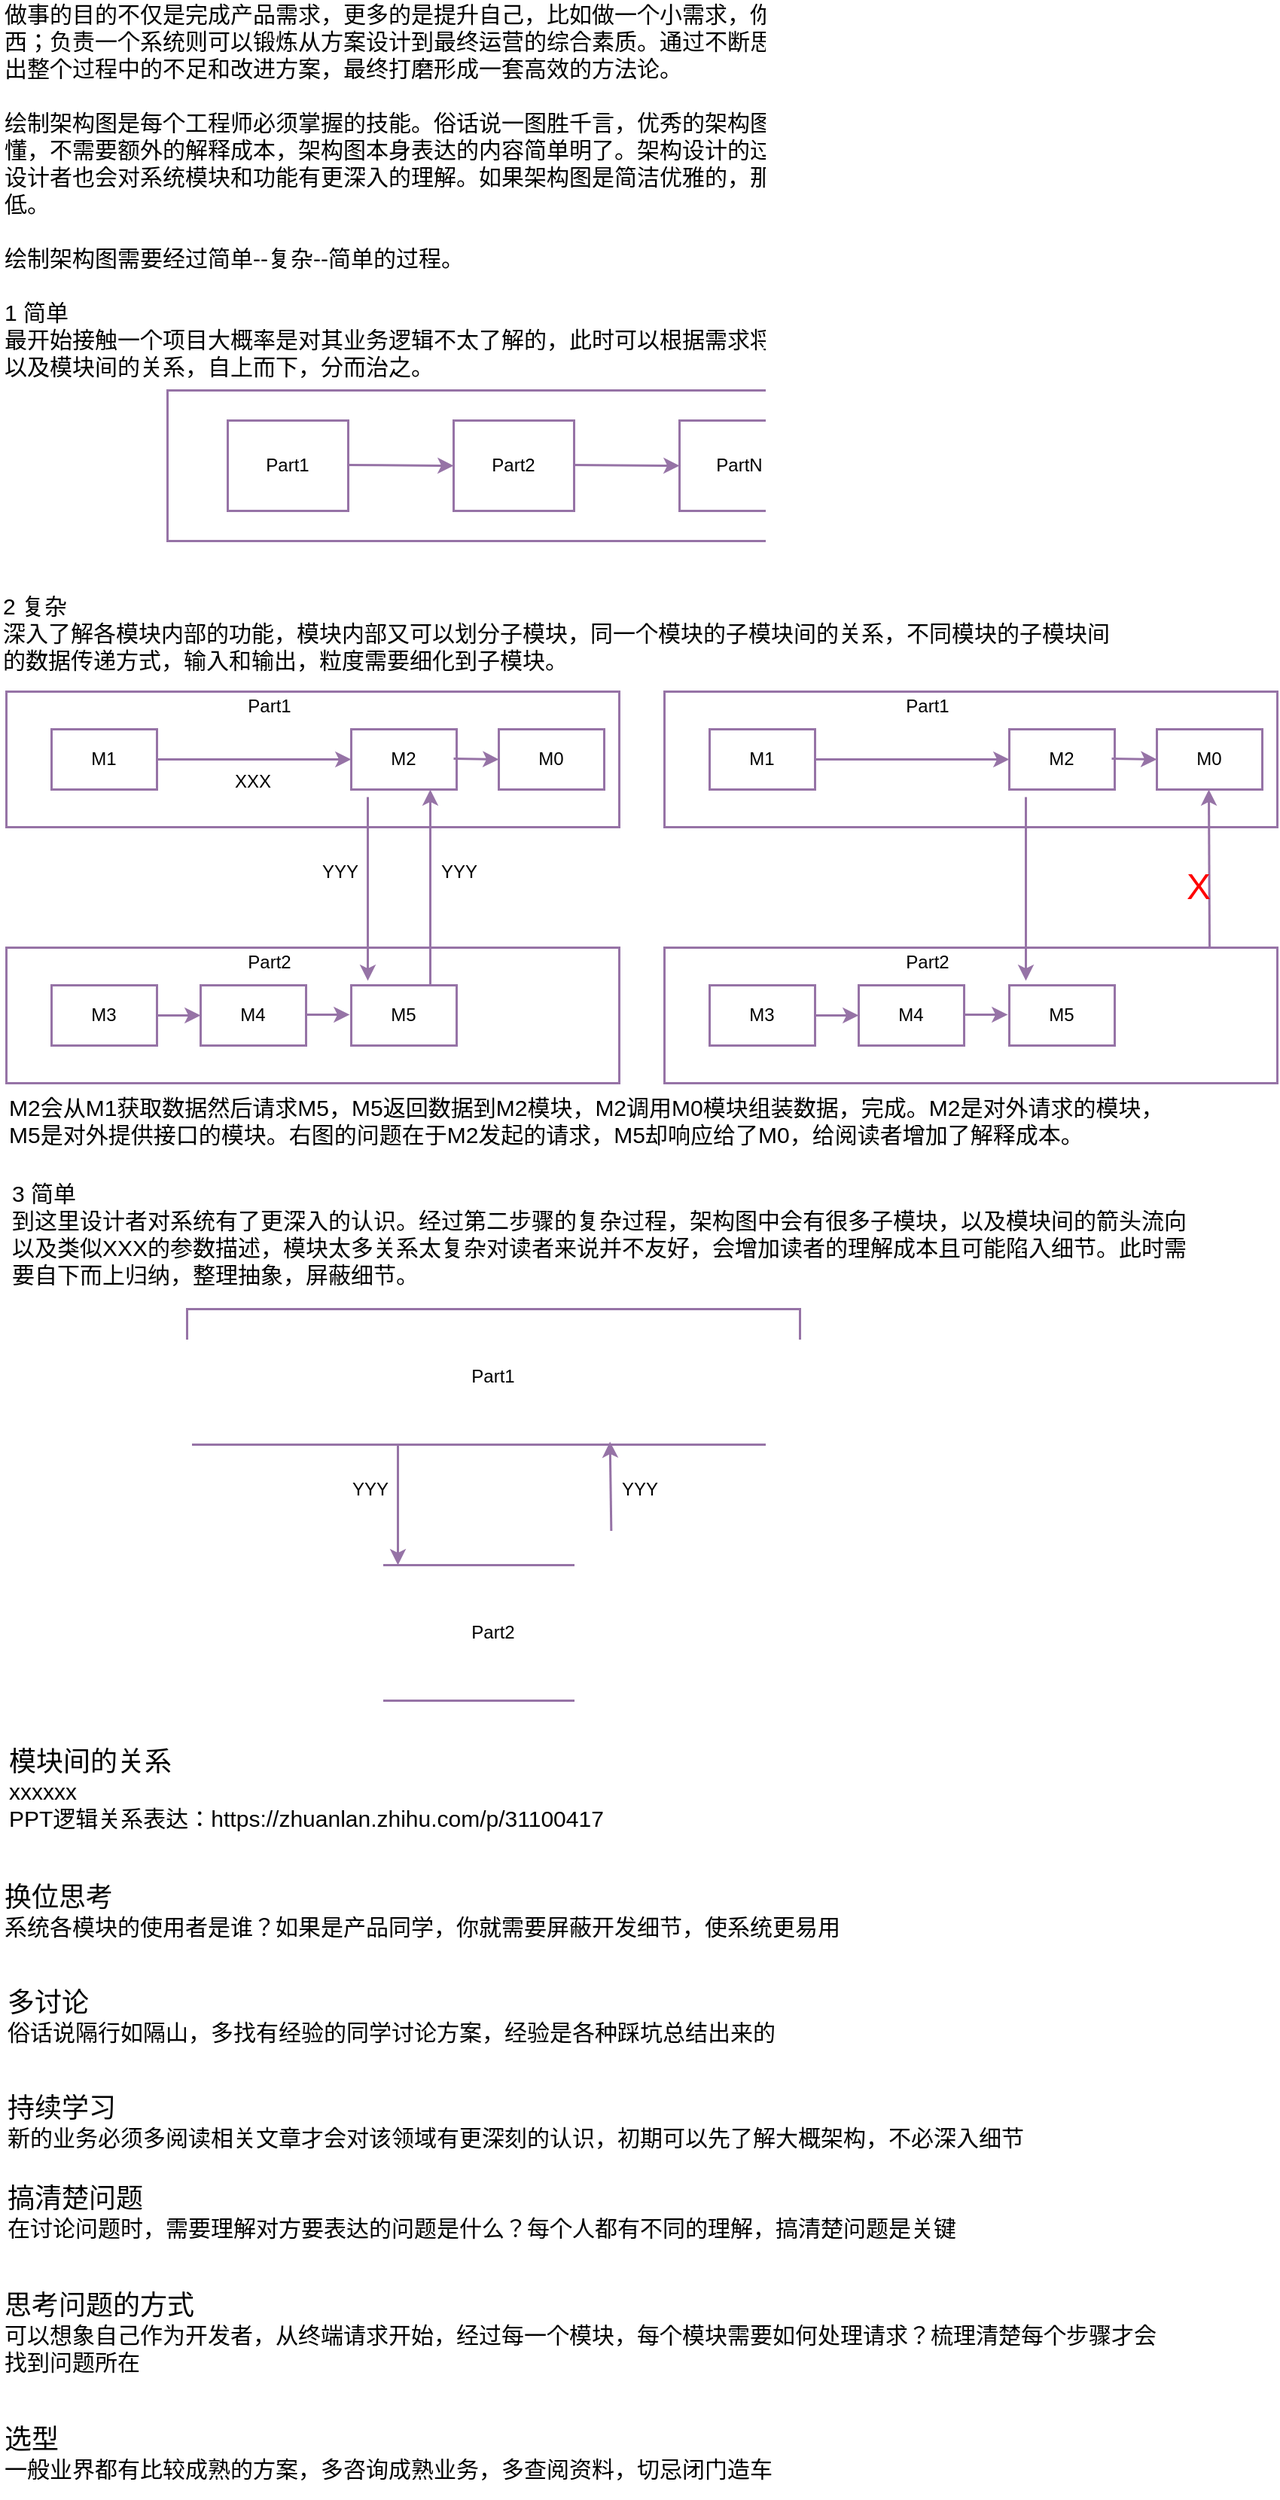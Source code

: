 <mxfile version="22.1.0" type="github">
  <diagram name="第 1 页" id="qTq3W1QGikNoTPRvvY38">
    <mxGraphModel dx="1306" dy="740" grid="1" gridSize="10" guides="1" tooltips="1" connect="1" arrows="1" fold="1" page="1" pageScale="1" pageWidth="827" pageHeight="1169" math="0" shadow="0">
      <root>
        <mxCell id="0" />
        <mxCell id="1" parent="0" />
        <mxCell id="vhd5hmz_VU6lw37AL3oM-2" value="" style="rounded=0;whiteSpace=wrap;html=1;fillColor=none;strokeColor=#9673a6;strokeWidth=1.5;" parent="1" vertex="1">
          <mxGeometry x="150" y="270" width="470" height="100" as="geometry" />
        </mxCell>
        <mxCell id="vhd5hmz_VU6lw37AL3oM-7" value="&lt;span style=&quot;font-size: 15px;&quot;&gt;做事的目的不仅是完成产品需求，更多的是提升自己，比如做一个小需求，你可以熟悉框架层面背后技术性的东西；负责一个系统则可以锻炼从方案设计到最终运营的综合素质。通过不断思考，沟通，尝试，总结和复盘，找出整个过程中的不足和改进方案，最终打磨形成一套高效的方法论。&lt;br&gt;&lt;br&gt;绘制架构图是每个工程师必须掌握的技能。俗话说一图胜千言，优秀的架构图应该是自解释的，读者很容易看懂，不需要额外的解释成本，架构图本身表达的内容简单明了。架构设计的过程其实是对系统的抽象过程，软件设计者也会对系统模块和功能有更深入的理解。如果架构图是简洁优雅的，那么最终做出的系统下限肯定不会太低。&lt;br&gt;&lt;br&gt;绘制架构图需要经过简单--复杂--简单的过程。&lt;br&gt;&lt;br&gt;1 简单&lt;br&gt;最开始接触一个项目大概率是对其业务逻辑不太了解的，此时可以根据需求将系统划分模块，明确各模块职责，以及模块间的关系，自上而下，分而治之。&lt;br&gt;&lt;br&gt;&lt;br&gt;&lt;/span&gt;" style="rounded=0;whiteSpace=wrap;html=1;fillColor=none;strokeColor=none;align=left;" parent="1" vertex="1">
          <mxGeometry x="40" y="30" width="750" height="250" as="geometry" />
        </mxCell>
        <mxCell id="vhd5hmz_VU6lw37AL3oM-9" value="Part1" style="rounded=0;whiteSpace=wrap;html=1;fillColor=none;strokeColor=#9673a6;strokeWidth=1.5;" parent="1" vertex="1">
          <mxGeometry x="190" y="290" width="80" height="60" as="geometry" />
        </mxCell>
        <mxCell id="vhd5hmz_VU6lw37AL3oM-10" value="Part2" style="rounded=0;whiteSpace=wrap;html=1;fillColor=none;strokeColor=#9673a6;strokeWidth=1.5;" parent="1" vertex="1">
          <mxGeometry x="340" y="290" width="80" height="60" as="geometry" />
        </mxCell>
        <mxCell id="vhd5hmz_VU6lw37AL3oM-11" value="PartN" style="rounded=0;whiteSpace=wrap;html=1;fillColor=none;strokeColor=#9673a6;strokeWidth=1.5;" parent="1" vertex="1">
          <mxGeometry x="490" y="290" width="80" height="60" as="geometry" />
        </mxCell>
        <mxCell id="vhd5hmz_VU6lw37AL3oM-12" value="&lt;span style=&quot;font-size: 15px;&quot;&gt;2 复杂&lt;br&gt;深入了解各模块内部的功能，模块内部又可以划分子模块，同一个模块的子模块间的关系，不同模块的子模块间的数据传递方式，输入和输出，粒度需要细化到子模块。&lt;br&gt;&lt;br&gt;&lt;/span&gt;" style="rounded=0;whiteSpace=wrap;html=1;fillColor=none;strokeColor=none;align=left;" parent="1" vertex="1">
          <mxGeometry x="39" y="400" width="741" height="80" as="geometry" />
        </mxCell>
        <mxCell id="vhd5hmz_VU6lw37AL3oM-14" value="" style="rounded=0;whiteSpace=wrap;html=1;fillColor=none;strokeColor=#9673a6;strokeWidth=1.5;" parent="1" vertex="1">
          <mxGeometry x="43" y="470" width="407" height="90" as="geometry" />
        </mxCell>
        <mxCell id="vhd5hmz_VU6lw37AL3oM-15" value="M1" style="rounded=0;whiteSpace=wrap;html=1;fillColor=none;strokeColor=#9673a6;strokeWidth=1.5;" parent="1" vertex="1">
          <mxGeometry x="73" y="495" width="70" height="40" as="geometry" />
        </mxCell>
        <mxCell id="vhd5hmz_VU6lw37AL3oM-17" value="" style="rounded=0;whiteSpace=wrap;html=1;fillColor=none;strokeColor=#9673a6;strokeWidth=1.5;" parent="1" vertex="1">
          <mxGeometry x="43" y="640" width="407" height="90" as="geometry" />
        </mxCell>
        <mxCell id="vhd5hmz_VU6lw37AL3oM-18" value="M2" style="rounded=0;whiteSpace=wrap;html=1;fillColor=none;strokeColor=#9673a6;strokeWidth=1.5;" parent="1" vertex="1">
          <mxGeometry x="272" y="495" width="70" height="40" as="geometry" />
        </mxCell>
        <mxCell id="vhd5hmz_VU6lw37AL3oM-19" value="" style="endArrow=classic;html=1;rounded=0;exitX=1;exitY=0.5;exitDx=0;exitDy=0;entryX=0;entryY=0.5;entryDx=0;entryDy=0;strokeWidth=1.5;fillColor=#e1d5e7;strokeColor=#9673a6;" parent="1" source="vhd5hmz_VU6lw37AL3oM-15" target="vhd5hmz_VU6lw37AL3oM-18" edge="1">
          <mxGeometry width="50" height="50" relative="1" as="geometry">
            <mxPoint x="243" y="510" as="sourcePoint" />
            <mxPoint x="293" y="460" as="targetPoint" />
          </mxGeometry>
        </mxCell>
        <mxCell id="vhd5hmz_VU6lw37AL3oM-20" value="M3" style="rounded=0;whiteSpace=wrap;html=1;fillColor=none;strokeColor=#9673a6;strokeWidth=1.5;" parent="1" vertex="1">
          <mxGeometry x="73" y="665" width="70" height="40" as="geometry" />
        </mxCell>
        <mxCell id="vhd5hmz_VU6lw37AL3oM-21" value="" style="endArrow=classic;html=1;rounded=0;exitX=1;exitY=0.5;exitDx=0;exitDy=0;strokeWidth=1.5;fillColor=#e1d5e7;strokeColor=#9673a6;" parent="1" edge="1">
          <mxGeometry width="50" height="50" relative="1" as="geometry">
            <mxPoint x="270" y="319.5" as="sourcePoint" />
            <mxPoint x="340" y="320" as="targetPoint" />
          </mxGeometry>
        </mxCell>
        <mxCell id="vhd5hmz_VU6lw37AL3oM-22" value="" style="endArrow=classic;html=1;rounded=0;exitX=1;exitY=0.5;exitDx=0;exitDy=0;strokeWidth=1.5;fillColor=#e1d5e7;strokeColor=#9673a6;" parent="1" edge="1">
          <mxGeometry width="50" height="50" relative="1" as="geometry">
            <mxPoint x="420" y="319.5" as="sourcePoint" />
            <mxPoint x="490" y="320" as="targetPoint" />
          </mxGeometry>
        </mxCell>
        <mxCell id="vhd5hmz_VU6lw37AL3oM-23" value="M5" style="rounded=0;whiteSpace=wrap;html=1;fillColor=none;strokeColor=#9673a6;strokeWidth=1.5;" parent="1" vertex="1">
          <mxGeometry x="272" y="665" width="70" height="40" as="geometry" />
        </mxCell>
        <mxCell id="vhd5hmz_VU6lw37AL3oM-24" value="" style="endArrow=classic;html=1;rounded=0;strokeWidth=1.5;fillColor=#e1d5e7;strokeColor=#9673a6;" parent="1" edge="1">
          <mxGeometry width="50" height="50" relative="1" as="geometry">
            <mxPoint x="283" y="540" as="sourcePoint" />
            <mxPoint x="283" y="662" as="targetPoint" />
          </mxGeometry>
        </mxCell>
        <mxCell id="vhd5hmz_VU6lw37AL3oM-25" value="" style="endArrow=classic;html=1;rounded=0;strokeWidth=1.5;fillColor=#e1d5e7;strokeColor=#9673a6;exitX=0.75;exitY=0;exitDx=0;exitDy=0;entryX=0.75;entryY=1;entryDx=0;entryDy=0;" parent="1" source="vhd5hmz_VU6lw37AL3oM-23" target="vhd5hmz_VU6lw37AL3oM-18" edge="1">
          <mxGeometry width="50" height="50" relative="1" as="geometry">
            <mxPoint x="293" y="548" as="sourcePoint" />
            <mxPoint x="293" y="668" as="targetPoint" />
          </mxGeometry>
        </mxCell>
        <mxCell id="vhd5hmz_VU6lw37AL3oM-27" value="Part2" style="rounded=0;whiteSpace=wrap;html=1;fillColor=none;strokeColor=none;strokeWidth=1.5;" parent="1" vertex="1">
          <mxGeometry x="183" y="630" width="70" height="40" as="geometry" />
        </mxCell>
        <mxCell id="vhd5hmz_VU6lw37AL3oM-28" value="M4" style="rounded=0;whiteSpace=wrap;html=1;fillColor=none;strokeColor=#9673a6;strokeWidth=1.5;" parent="1" vertex="1">
          <mxGeometry x="172" y="665" width="70" height="40" as="geometry" />
        </mxCell>
        <mxCell id="vhd5hmz_VU6lw37AL3oM-29" value="&lt;span style=&quot;font-size: 15px;&quot;&gt;M2会从M1获取数据然后请求M5，M5返回数据到M2模块，M2调用M0模块组装数据，完成。M2是对外请求的模块，M5是对外提供接口的模块。右图的问题在于M2发起的请求，M5却响应给了M0，给阅读者增加了解释成本。&lt;br&gt;&lt;/span&gt;" style="rounded=0;whiteSpace=wrap;html=1;fillColor=none;strokeColor=none;align=left;" parent="1" vertex="1">
          <mxGeometry x="43" y="730" width="787" height="50" as="geometry" />
        </mxCell>
        <mxCell id="vhd5hmz_VU6lw37AL3oM-30" value="Part1" style="rounded=0;whiteSpace=wrap;html=1;fillColor=none;strokeColor=none;strokeWidth=1.5;" parent="1" vertex="1">
          <mxGeometry x="183" y="460" width="70" height="40" as="geometry" />
        </mxCell>
        <mxCell id="vhd5hmz_VU6lw37AL3oM-33" value="" style="endArrow=classic;html=1;rounded=0;exitX=1;exitY=0.5;exitDx=0;exitDy=0;strokeWidth=1.5;fillColor=#e1d5e7;strokeColor=#9673a6;" parent="1" source="vhd5hmz_VU6lw37AL3oM-20" target="vhd5hmz_VU6lw37AL3oM-28" edge="1">
          <mxGeometry width="50" height="50" relative="1" as="geometry">
            <mxPoint x="153" y="525" as="sourcePoint" />
            <mxPoint x="273" y="525" as="targetPoint" />
          </mxGeometry>
        </mxCell>
        <mxCell id="vhd5hmz_VU6lw37AL3oM-34" value="" style="endArrow=classic;html=1;rounded=0;exitX=1;exitY=0.5;exitDx=0;exitDy=0;strokeWidth=1.5;fillColor=#e1d5e7;strokeColor=#9673a6;" parent="1" edge="1">
          <mxGeometry width="50" height="50" relative="1" as="geometry">
            <mxPoint x="242" y="684.5" as="sourcePoint" />
            <mxPoint x="271" y="684.5" as="targetPoint" />
          </mxGeometry>
        </mxCell>
        <mxCell id="vhd5hmz_VU6lw37AL3oM-50" value="M0" style="rounded=0;whiteSpace=wrap;html=1;fillColor=none;strokeColor=#9673a6;strokeWidth=1.5;" parent="1" vertex="1">
          <mxGeometry x="370" y="495" width="70" height="40" as="geometry" />
        </mxCell>
        <mxCell id="vhd5hmz_VU6lw37AL3oM-51" value="" style="endArrow=classic;html=1;rounded=0;exitX=1;exitY=0.5;exitDx=0;exitDy=0;strokeWidth=1.5;fillColor=#e1d5e7;strokeColor=#9673a6;" parent="1" edge="1">
          <mxGeometry width="50" height="50" relative="1" as="geometry">
            <mxPoint x="340" y="514.5" as="sourcePoint" />
            <mxPoint x="370" y="515" as="targetPoint" />
          </mxGeometry>
        </mxCell>
        <mxCell id="vhd5hmz_VU6lw37AL3oM-52" value="" style="rounded=0;whiteSpace=wrap;html=1;fillColor=none;strokeColor=#9673a6;strokeWidth=1.5;" parent="1" vertex="1">
          <mxGeometry x="480" y="470" width="407" height="90" as="geometry" />
        </mxCell>
        <mxCell id="vhd5hmz_VU6lw37AL3oM-53" value="M1" style="rounded=0;whiteSpace=wrap;html=1;fillColor=none;strokeColor=#9673a6;strokeWidth=1.5;" parent="1" vertex="1">
          <mxGeometry x="510" y="495" width="70" height="40" as="geometry" />
        </mxCell>
        <mxCell id="vhd5hmz_VU6lw37AL3oM-54" value="" style="rounded=0;whiteSpace=wrap;html=1;fillColor=none;strokeColor=#9673a6;strokeWidth=1.5;" parent="1" vertex="1">
          <mxGeometry x="480" y="640" width="407" height="90" as="geometry" />
        </mxCell>
        <mxCell id="vhd5hmz_VU6lw37AL3oM-55" value="M2" style="rounded=0;whiteSpace=wrap;html=1;fillColor=none;strokeColor=#9673a6;strokeWidth=1.5;" parent="1" vertex="1">
          <mxGeometry x="709" y="495" width="70" height="40" as="geometry" />
        </mxCell>
        <mxCell id="vhd5hmz_VU6lw37AL3oM-56" value="" style="endArrow=classic;html=1;rounded=0;exitX=1;exitY=0.5;exitDx=0;exitDy=0;entryX=0;entryY=0.5;entryDx=0;entryDy=0;strokeWidth=1.5;fillColor=#e1d5e7;strokeColor=#9673a6;" parent="1" source="vhd5hmz_VU6lw37AL3oM-53" target="vhd5hmz_VU6lw37AL3oM-55" edge="1">
          <mxGeometry width="50" height="50" relative="1" as="geometry">
            <mxPoint x="680" y="510" as="sourcePoint" />
            <mxPoint x="730" y="460" as="targetPoint" />
          </mxGeometry>
        </mxCell>
        <mxCell id="vhd5hmz_VU6lw37AL3oM-57" value="M3" style="rounded=0;whiteSpace=wrap;html=1;fillColor=none;strokeColor=#9673a6;strokeWidth=1.5;" parent="1" vertex="1">
          <mxGeometry x="510" y="665" width="70" height="40" as="geometry" />
        </mxCell>
        <mxCell id="vhd5hmz_VU6lw37AL3oM-58" value="M5" style="rounded=0;whiteSpace=wrap;html=1;fillColor=none;strokeColor=#9673a6;strokeWidth=1.5;" parent="1" vertex="1">
          <mxGeometry x="709" y="665" width="70" height="40" as="geometry" />
        </mxCell>
        <mxCell id="vhd5hmz_VU6lw37AL3oM-59" value="" style="endArrow=classic;html=1;rounded=0;strokeWidth=1.5;fillColor=#e1d5e7;strokeColor=#9673a6;" parent="1" edge="1">
          <mxGeometry width="50" height="50" relative="1" as="geometry">
            <mxPoint x="720" y="540" as="sourcePoint" />
            <mxPoint x="720" y="662" as="targetPoint" />
          </mxGeometry>
        </mxCell>
        <mxCell id="vhd5hmz_VU6lw37AL3oM-60" value="" style="endArrow=classic;html=1;rounded=0;strokeWidth=1.5;fillColor=#e1d5e7;strokeColor=#9673a6;entryX=0.75;entryY=1;entryDx=0;entryDy=0;" parent="1" edge="1">
          <mxGeometry width="50" height="50" relative="1" as="geometry">
            <mxPoint x="842" y="640" as="sourcePoint" />
            <mxPoint x="841.5" y="535" as="targetPoint" />
          </mxGeometry>
        </mxCell>
        <mxCell id="vhd5hmz_VU6lw37AL3oM-61" value="Part2" style="rounded=0;whiteSpace=wrap;html=1;fillColor=none;strokeColor=none;strokeWidth=1.5;" parent="1" vertex="1">
          <mxGeometry x="620" y="630" width="70" height="40" as="geometry" />
        </mxCell>
        <mxCell id="vhd5hmz_VU6lw37AL3oM-62" value="M4" style="rounded=0;whiteSpace=wrap;html=1;fillColor=none;strokeColor=#9673a6;strokeWidth=1.5;" parent="1" vertex="1">
          <mxGeometry x="609" y="665" width="70" height="40" as="geometry" />
        </mxCell>
        <mxCell id="vhd5hmz_VU6lw37AL3oM-63" value="Part1" style="rounded=0;whiteSpace=wrap;html=1;fillColor=none;strokeColor=none;strokeWidth=1.5;" parent="1" vertex="1">
          <mxGeometry x="620" y="460" width="70" height="40" as="geometry" />
        </mxCell>
        <mxCell id="vhd5hmz_VU6lw37AL3oM-64" value="" style="endArrow=classic;html=1;rounded=0;exitX=1;exitY=0.5;exitDx=0;exitDy=0;strokeWidth=1.5;fillColor=#e1d5e7;strokeColor=#9673a6;" parent="1" source="vhd5hmz_VU6lw37AL3oM-57" target="vhd5hmz_VU6lw37AL3oM-62" edge="1">
          <mxGeometry width="50" height="50" relative="1" as="geometry">
            <mxPoint x="590" y="525" as="sourcePoint" />
            <mxPoint x="710" y="525" as="targetPoint" />
          </mxGeometry>
        </mxCell>
        <mxCell id="vhd5hmz_VU6lw37AL3oM-65" value="" style="endArrow=classic;html=1;rounded=0;exitX=1;exitY=0.5;exitDx=0;exitDy=0;strokeWidth=1.5;fillColor=#e1d5e7;strokeColor=#9673a6;" parent="1" edge="1">
          <mxGeometry width="50" height="50" relative="1" as="geometry">
            <mxPoint x="679" y="684.5" as="sourcePoint" />
            <mxPoint x="708" y="684.5" as="targetPoint" />
          </mxGeometry>
        </mxCell>
        <mxCell id="vhd5hmz_VU6lw37AL3oM-66" value="M0" style="rounded=0;whiteSpace=wrap;html=1;fillColor=none;strokeColor=#9673a6;strokeWidth=1.5;" parent="1" vertex="1">
          <mxGeometry x="807" y="495" width="70" height="40" as="geometry" />
        </mxCell>
        <mxCell id="vhd5hmz_VU6lw37AL3oM-67" value="" style="endArrow=classic;html=1;rounded=0;exitX=1;exitY=0.5;exitDx=0;exitDy=0;strokeWidth=1.5;fillColor=#e1d5e7;strokeColor=#9673a6;" parent="1" edge="1">
          <mxGeometry width="50" height="50" relative="1" as="geometry">
            <mxPoint x="777" y="514.5" as="sourcePoint" />
            <mxPoint x="807" y="515" as="targetPoint" />
          </mxGeometry>
        </mxCell>
        <mxCell id="vhd5hmz_VU6lw37AL3oM-68" value="&lt;font color=&quot;#ff0000&quot; style=&quot;font-size: 24px;&quot;&gt;X&lt;/font&gt;" style="rounded=0;whiteSpace=wrap;html=1;fillColor=none;strokeColor=none;strokeWidth=1.5;" parent="1" vertex="1">
          <mxGeometry x="800" y="580" width="70" height="40" as="geometry" />
        </mxCell>
        <mxCell id="vhd5hmz_VU6lw37AL3oM-70" value="&lt;span style=&quot;font-size: 15px;&quot;&gt;3 简单&lt;br&gt;到这里设计者对系统有了更深入的认识。经过第二步骤的复杂过程，架构图中会有很多子模块，以及模块间的箭头流向以及类似XXX的参数描述，模块太多关系太复杂对读者来说并不友好，会增加读者的理解成本且可能陷入细节。此时需要自下而上归纳，整理抽象，屏蔽细节。&lt;br&gt;&lt;/span&gt;" style="rounded=0;whiteSpace=wrap;html=1;fillColor=none;strokeColor=none;align=left;" parent="1" vertex="1">
          <mxGeometry x="44.5" y="790" width="785.5" height="80" as="geometry" />
        </mxCell>
        <mxCell id="vhd5hmz_VU6lw37AL3oM-71" value="XXX" style="rounded=0;whiteSpace=wrap;html=1;fillColor=none;strokeColor=none;strokeWidth=1.5;" parent="1" vertex="1">
          <mxGeometry x="172" y="510" width="70" height="40" as="geometry" />
        </mxCell>
        <mxCell id="vhd5hmz_VU6lw37AL3oM-72" value="YYY" style="rounded=0;whiteSpace=wrap;html=1;fillColor=none;strokeColor=none;strokeWidth=1.5;" parent="1" vertex="1">
          <mxGeometry x="230" y="570" width="70" height="40" as="geometry" />
        </mxCell>
        <mxCell id="vhd5hmz_VU6lw37AL3oM-73" value="YYY" style="rounded=0;whiteSpace=wrap;html=1;fillColor=none;strokeColor=none;strokeWidth=1.5;" parent="1" vertex="1">
          <mxGeometry x="309" y="570" width="70" height="40" as="geometry" />
        </mxCell>
        <mxCell id="vhd5hmz_VU6lw37AL3oM-75" value="Part1" style="rounded=0;whiteSpace=wrap;html=1;fillColor=none;strokeColor=#9673a6;strokeWidth=1.5;" parent="1" vertex="1">
          <mxGeometry x="163" y="880" width="407" height="90" as="geometry" />
        </mxCell>
        <mxCell id="vhd5hmz_VU6lw37AL3oM-77" value="Part2" style="rounded=0;whiteSpace=wrap;html=1;fillColor=none;strokeColor=#9673a6;strokeWidth=1.5;" parent="1" vertex="1">
          <mxGeometry x="163" y="1050" width="407" height="90" as="geometry" />
        </mxCell>
        <mxCell id="vhd5hmz_VU6lw37AL3oM-82" value="" style="endArrow=classic;html=1;rounded=0;strokeWidth=1.5;fillColor=#e1d5e7;strokeColor=#9673a6;entryX=0;entryY=0.25;entryDx=0;entryDy=0;" parent="1" edge="1">
          <mxGeometry width="50" height="50" relative="1" as="geometry">
            <mxPoint x="303" y="970" as="sourcePoint" />
            <mxPoint x="303" y="1050" as="targetPoint" />
          </mxGeometry>
        </mxCell>
        <mxCell id="vhd5hmz_VU6lw37AL3oM-83" value="" style="endArrow=classic;html=1;rounded=0;strokeWidth=1.5;fillColor=#e1d5e7;strokeColor=#9673a6;entryX=0.69;entryY=0.978;entryDx=0;entryDy=0;entryPerimeter=0;" parent="1" target="vhd5hmz_VU6lw37AL3oM-75" edge="1">
          <mxGeometry width="50" height="50" relative="1" as="geometry">
            <mxPoint x="445" y="1050" as="sourcePoint" />
            <mxPoint x="444.5" y="945" as="targetPoint" />
          </mxGeometry>
        </mxCell>
        <mxCell id="vhd5hmz_VU6lw37AL3oM-91" value="YYY" style="rounded=0;whiteSpace=wrap;html=1;fillColor=none;strokeColor=none;strokeWidth=1.5;" parent="1" vertex="1">
          <mxGeometry x="250" y="980" width="70" height="40" as="geometry" />
        </mxCell>
        <mxCell id="vhd5hmz_VU6lw37AL3oM-92" value="YYY" style="rounded=0;whiteSpace=wrap;html=1;fillColor=none;strokeColor=none;strokeWidth=1.5;" parent="1" vertex="1">
          <mxGeometry x="429" y="980" width="70" height="40" as="geometry" />
        </mxCell>
        <mxCell id="vhd5hmz_VU6lw37AL3oM-93" value="&lt;font style=&quot;font-size: 15px;&quot;&gt;&lt;span style=&quot;font-size: 18px;&quot;&gt;模块间的关系&lt;br&gt;&lt;/span&gt;xxxxxx&lt;br&gt;&lt;font style=&quot;font-size: 15px;&quot;&gt;PPT逻辑关系表达：https://zhuanlan.zhihu.com/p/31100417&lt;/font&gt;&lt;br&gt;&lt;/font&gt;" style="rounded=0;whiteSpace=wrap;html=1;fillColor=none;strokeColor=none;align=left;" parent="1" vertex="1">
          <mxGeometry x="43" y="1169" width="773.75" height="60" as="geometry" />
        </mxCell>
        <mxCell id="vhd5hmz_VU6lw37AL3oM-95" value="&lt;font style=&quot;font-size: 18px;&quot;&gt;换位思考&lt;br&gt;&lt;/font&gt;&lt;font style=&quot;font-size: 15px;&quot;&gt;系统各模块的使用者是谁？如果是产品同学，你就需要屏蔽开发细节，使系统更易用&lt;br&gt;&lt;/font&gt;" style="rounded=0;whiteSpace=wrap;html=1;fillColor=none;strokeColor=none;align=left;" parent="1" vertex="1">
          <mxGeometry x="40" y="1250" width="773.75" height="60" as="geometry" />
        </mxCell>
        <mxCell id="vhd5hmz_VU6lw37AL3oM-96" value="&lt;font style=&quot;font-size: 18px;&quot;&gt;多讨论&lt;br&gt;&lt;/font&gt;&lt;font style=&quot;font-size: 15px;&quot;&gt;俗话说隔行如隔山，多找有经验的同学讨论方案，经验是各种踩坑总结出来的&lt;br&gt;&lt;/font&gt;" style="rounded=0;whiteSpace=wrap;html=1;fillColor=none;strokeColor=none;align=left;" parent="1" vertex="1">
          <mxGeometry x="42.25" y="1320" width="773.75" height="60" as="geometry" />
        </mxCell>
        <mxCell id="vhd5hmz_VU6lw37AL3oM-97" value="&lt;font style=&quot;font-size: 18px;&quot;&gt;持续学习&lt;br&gt;&lt;/font&gt;&lt;font style=&quot;font-size: 15px;&quot;&gt;新的业务必须多阅读相关文章才会对该领域有更深刻的认识，初期可以先了解大概架构，不必深入细节&lt;br&gt;&lt;/font&gt;" style="rounded=0;whiteSpace=wrap;html=1;fillColor=none;strokeColor=none;align=left;" parent="1" vertex="1">
          <mxGeometry x="42.25" y="1390" width="773.75" height="60" as="geometry" />
        </mxCell>
        <mxCell id="vhd5hmz_VU6lw37AL3oM-98" value="&lt;font style=&quot;font-size: 18px;&quot;&gt;搞清楚问题&lt;br&gt;&lt;/font&gt;&lt;font style=&quot;font-size: 15px;&quot;&gt;在讨论问题时，需要理解对方要表达的问题是什么？每个人都有不同的理解，搞清楚问题是关键&lt;br&gt;&lt;/font&gt;" style="rounded=0;whiteSpace=wrap;html=1;fillColor=none;strokeColor=none;align=left;" parent="1" vertex="1">
          <mxGeometry x="42.25" y="1450" width="773.75" height="60" as="geometry" />
        </mxCell>
        <mxCell id="vhd5hmz_VU6lw37AL3oM-99" value="&lt;font style=&quot;font-size: 18px;&quot;&gt;思考问题的方式&lt;br&gt;&lt;/font&gt;&lt;font style=&quot;font-size: 15px;&quot;&gt;可以想象自己作为开发者，从终端请求开始，经过每一个模块，每个模块需要如何处理请求？梳理清楚每个步骤才会找到问题所在&lt;br&gt;&lt;/font&gt;" style="rounded=0;whiteSpace=wrap;html=1;fillColor=none;strokeColor=none;align=left;" parent="1" vertex="1">
          <mxGeometry x="40" y="1520" width="780" height="80" as="geometry" />
        </mxCell>
        <mxCell id="vhd5hmz_VU6lw37AL3oM-100" value="&lt;font style=&quot;font-size: 18px;&quot;&gt;选型&lt;br&gt;&lt;/font&gt;&lt;font style=&quot;font-size: 15px;&quot;&gt;一般业界都有比较成熟的方案，多咨询成熟业务，多查阅资料，切忌闭门造车&lt;br&gt;&lt;/font&gt;" style="rounded=0;whiteSpace=wrap;html=1;fillColor=none;strokeColor=none;align=left;" parent="1" vertex="1">
          <mxGeometry x="40" y="1610" width="773.75" height="60" as="geometry" />
        </mxCell>
      </root>
    </mxGraphModel>
  </diagram>
</mxfile>
